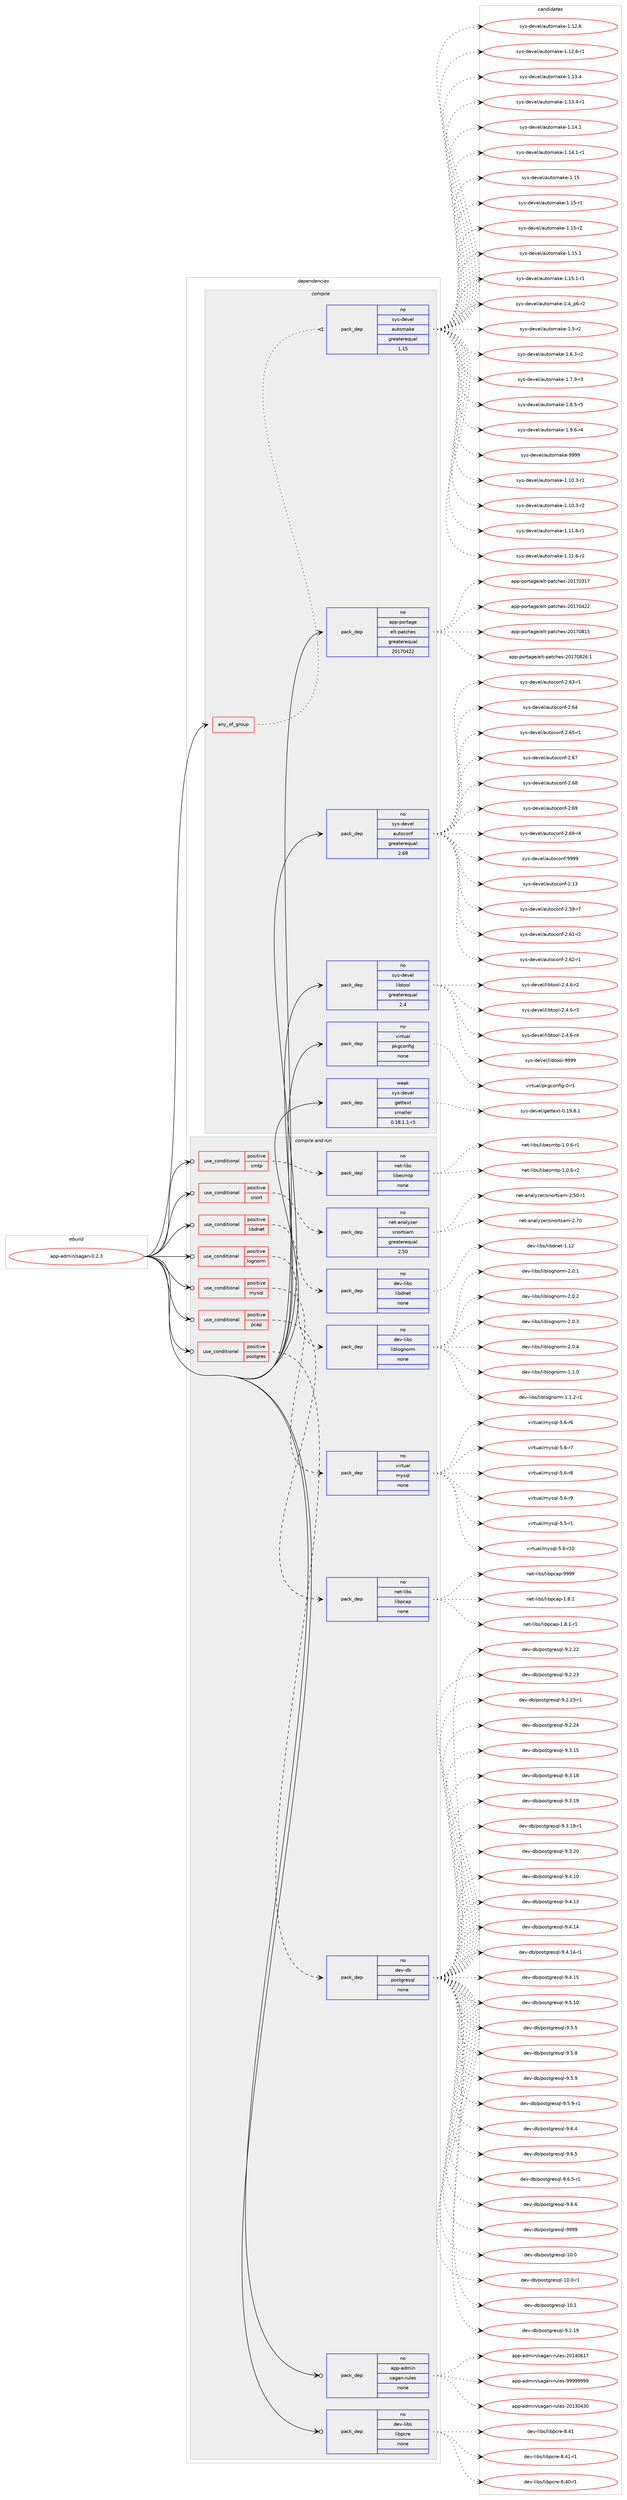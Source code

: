 digraph prolog {

# *************
# Graph options
# *************

newrank=true;
concentrate=true;
compound=true;
graph [rankdir=LR,fontname=Helvetica,fontsize=10,ranksep=1.5];#, ranksep=2.5, nodesep=0.2];
edge  [arrowhead=vee];
node  [fontname=Helvetica,fontsize=10];

# **********
# The ebuild
# **********

subgraph cluster_leftcol {
color=gray;
rank=same;
label=<<i>ebuild</i>>;
id [label="app-admin/sagan-0.2.3", color=red, width=4, href="../app-admin/sagan-0.2.3.svg"];
}

# ****************
# The dependencies
# ****************

subgraph cluster_midcol {
color=gray;
label=<<i>dependencies</i>>;
subgraph cluster_compile {
fillcolor="#eeeeee";
style=filled;
label=<<i>compile</i>>;
subgraph any103 {
dependency5911 [label=<<TABLE BORDER="0" CELLBORDER="1" CELLSPACING="0" CELLPADDING="4"><TR><TD CELLPADDING="10">any_of_group</TD></TR></TABLE>>, shape=none, color=red];subgraph pack4217 {
dependency5912 [label=<<TABLE BORDER="0" CELLBORDER="1" CELLSPACING="0" CELLPADDING="4" WIDTH="220"><TR><TD ROWSPAN="6" CELLPADDING="30">pack_dep</TD></TR><TR><TD WIDTH="110">no</TD></TR><TR><TD>sys-devel</TD></TR><TR><TD>automake</TD></TR><TR><TD>greaterequal</TD></TR><TR><TD>1.15</TD></TR></TABLE>>, shape=none, color=blue];
}
dependency5911:e -> dependency5912:w [weight=20,style="dotted",arrowhead="oinv"];
}
id:e -> dependency5911:w [weight=20,style="solid",arrowhead="vee"];
subgraph pack4218 {
dependency5913 [label=<<TABLE BORDER="0" CELLBORDER="1" CELLSPACING="0" CELLPADDING="4" WIDTH="220"><TR><TD ROWSPAN="6" CELLPADDING="30">pack_dep</TD></TR><TR><TD WIDTH="110">no</TD></TR><TR><TD>app-portage</TD></TR><TR><TD>elt-patches</TD></TR><TR><TD>greaterequal</TD></TR><TR><TD>20170422</TD></TR></TABLE>>, shape=none, color=blue];
}
id:e -> dependency5913:w [weight=20,style="solid",arrowhead="vee"];
subgraph pack4219 {
dependency5914 [label=<<TABLE BORDER="0" CELLBORDER="1" CELLSPACING="0" CELLPADDING="4" WIDTH="220"><TR><TD ROWSPAN="6" CELLPADDING="30">pack_dep</TD></TR><TR><TD WIDTH="110">no</TD></TR><TR><TD>sys-devel</TD></TR><TR><TD>autoconf</TD></TR><TR><TD>greaterequal</TD></TR><TR><TD>2.69</TD></TR></TABLE>>, shape=none, color=blue];
}
id:e -> dependency5914:w [weight=20,style="solid",arrowhead="vee"];
subgraph pack4220 {
dependency5915 [label=<<TABLE BORDER="0" CELLBORDER="1" CELLSPACING="0" CELLPADDING="4" WIDTH="220"><TR><TD ROWSPAN="6" CELLPADDING="30">pack_dep</TD></TR><TR><TD WIDTH="110">no</TD></TR><TR><TD>sys-devel</TD></TR><TR><TD>libtool</TD></TR><TR><TD>greaterequal</TD></TR><TR><TD>2.4</TD></TR></TABLE>>, shape=none, color=blue];
}
id:e -> dependency5915:w [weight=20,style="solid",arrowhead="vee"];
subgraph pack4221 {
dependency5916 [label=<<TABLE BORDER="0" CELLBORDER="1" CELLSPACING="0" CELLPADDING="4" WIDTH="220"><TR><TD ROWSPAN="6" CELLPADDING="30">pack_dep</TD></TR><TR><TD WIDTH="110">no</TD></TR><TR><TD>virtual</TD></TR><TR><TD>pkgconfig</TD></TR><TR><TD>none</TD></TR><TR><TD></TD></TR></TABLE>>, shape=none, color=blue];
}
id:e -> dependency5916:w [weight=20,style="solid",arrowhead="vee"];
subgraph pack4222 {
dependency5917 [label=<<TABLE BORDER="0" CELLBORDER="1" CELLSPACING="0" CELLPADDING="4" WIDTH="220"><TR><TD ROWSPAN="6" CELLPADDING="30">pack_dep</TD></TR><TR><TD WIDTH="110">weak</TD></TR><TR><TD>sys-devel</TD></TR><TR><TD>gettext</TD></TR><TR><TD>smaller</TD></TR><TR><TD>0.18.1.1-r3</TD></TR></TABLE>>, shape=none, color=blue];
}
id:e -> dependency5917:w [weight=20,style="solid",arrowhead="vee"];
}
subgraph cluster_compileandrun {
fillcolor="#eeeeee";
style=filled;
label=<<i>compile and run</i>>;
subgraph cond1587 {
dependency5918 [label=<<TABLE BORDER="0" CELLBORDER="1" CELLSPACING="0" CELLPADDING="4"><TR><TD ROWSPAN="3" CELLPADDING="10">use_conditional</TD></TR><TR><TD>positive</TD></TR><TR><TD>libdnet</TD></TR></TABLE>>, shape=none, color=red];
subgraph pack4223 {
dependency5919 [label=<<TABLE BORDER="0" CELLBORDER="1" CELLSPACING="0" CELLPADDING="4" WIDTH="220"><TR><TD ROWSPAN="6" CELLPADDING="30">pack_dep</TD></TR><TR><TD WIDTH="110">no</TD></TR><TR><TD>dev-libs</TD></TR><TR><TD>libdnet</TD></TR><TR><TD>none</TD></TR><TR><TD></TD></TR></TABLE>>, shape=none, color=blue];
}
dependency5918:e -> dependency5919:w [weight=20,style="dashed",arrowhead="vee"];
}
id:e -> dependency5918:w [weight=20,style="solid",arrowhead="odotvee"];
subgraph cond1588 {
dependency5920 [label=<<TABLE BORDER="0" CELLBORDER="1" CELLSPACING="0" CELLPADDING="4"><TR><TD ROWSPAN="3" CELLPADDING="10">use_conditional</TD></TR><TR><TD>positive</TD></TR><TR><TD>lognorm</TD></TR></TABLE>>, shape=none, color=red];
subgraph pack4224 {
dependency5921 [label=<<TABLE BORDER="0" CELLBORDER="1" CELLSPACING="0" CELLPADDING="4" WIDTH="220"><TR><TD ROWSPAN="6" CELLPADDING="30">pack_dep</TD></TR><TR><TD WIDTH="110">no</TD></TR><TR><TD>dev-libs</TD></TR><TR><TD>liblognorm</TD></TR><TR><TD>none</TD></TR><TR><TD></TD></TR></TABLE>>, shape=none, color=blue];
}
dependency5920:e -> dependency5921:w [weight=20,style="dashed",arrowhead="vee"];
}
id:e -> dependency5920:w [weight=20,style="solid",arrowhead="odotvee"];
subgraph cond1589 {
dependency5922 [label=<<TABLE BORDER="0" CELLBORDER="1" CELLSPACING="0" CELLPADDING="4"><TR><TD ROWSPAN="3" CELLPADDING="10">use_conditional</TD></TR><TR><TD>positive</TD></TR><TR><TD>mysql</TD></TR></TABLE>>, shape=none, color=red];
subgraph pack4225 {
dependency5923 [label=<<TABLE BORDER="0" CELLBORDER="1" CELLSPACING="0" CELLPADDING="4" WIDTH="220"><TR><TD ROWSPAN="6" CELLPADDING="30">pack_dep</TD></TR><TR><TD WIDTH="110">no</TD></TR><TR><TD>virtual</TD></TR><TR><TD>mysql</TD></TR><TR><TD>none</TD></TR><TR><TD></TD></TR></TABLE>>, shape=none, color=blue];
}
dependency5922:e -> dependency5923:w [weight=20,style="dashed",arrowhead="vee"];
}
id:e -> dependency5922:w [weight=20,style="solid",arrowhead="odotvee"];
subgraph cond1590 {
dependency5924 [label=<<TABLE BORDER="0" CELLBORDER="1" CELLSPACING="0" CELLPADDING="4"><TR><TD ROWSPAN="3" CELLPADDING="10">use_conditional</TD></TR><TR><TD>positive</TD></TR><TR><TD>pcap</TD></TR></TABLE>>, shape=none, color=red];
subgraph pack4226 {
dependency5925 [label=<<TABLE BORDER="0" CELLBORDER="1" CELLSPACING="0" CELLPADDING="4" WIDTH="220"><TR><TD ROWSPAN="6" CELLPADDING="30">pack_dep</TD></TR><TR><TD WIDTH="110">no</TD></TR><TR><TD>net-libs</TD></TR><TR><TD>libpcap</TD></TR><TR><TD>none</TD></TR><TR><TD></TD></TR></TABLE>>, shape=none, color=blue];
}
dependency5924:e -> dependency5925:w [weight=20,style="dashed",arrowhead="vee"];
}
id:e -> dependency5924:w [weight=20,style="solid",arrowhead="odotvee"];
subgraph cond1591 {
dependency5926 [label=<<TABLE BORDER="0" CELLBORDER="1" CELLSPACING="0" CELLPADDING="4"><TR><TD ROWSPAN="3" CELLPADDING="10">use_conditional</TD></TR><TR><TD>positive</TD></TR><TR><TD>postgres</TD></TR></TABLE>>, shape=none, color=red];
subgraph pack4227 {
dependency5927 [label=<<TABLE BORDER="0" CELLBORDER="1" CELLSPACING="0" CELLPADDING="4" WIDTH="220"><TR><TD ROWSPAN="6" CELLPADDING="30">pack_dep</TD></TR><TR><TD WIDTH="110">no</TD></TR><TR><TD>dev-db</TD></TR><TR><TD>postgresql</TD></TR><TR><TD>none</TD></TR><TR><TD></TD></TR></TABLE>>, shape=none, color=blue];
}
dependency5926:e -> dependency5927:w [weight=20,style="dashed",arrowhead="vee"];
}
id:e -> dependency5926:w [weight=20,style="solid",arrowhead="odotvee"];
subgraph cond1592 {
dependency5928 [label=<<TABLE BORDER="0" CELLBORDER="1" CELLSPACING="0" CELLPADDING="4"><TR><TD ROWSPAN="3" CELLPADDING="10">use_conditional</TD></TR><TR><TD>positive</TD></TR><TR><TD>smtp</TD></TR></TABLE>>, shape=none, color=red];
subgraph pack4228 {
dependency5929 [label=<<TABLE BORDER="0" CELLBORDER="1" CELLSPACING="0" CELLPADDING="4" WIDTH="220"><TR><TD ROWSPAN="6" CELLPADDING="30">pack_dep</TD></TR><TR><TD WIDTH="110">no</TD></TR><TR><TD>net-libs</TD></TR><TR><TD>libesmtp</TD></TR><TR><TD>none</TD></TR><TR><TD></TD></TR></TABLE>>, shape=none, color=blue];
}
dependency5928:e -> dependency5929:w [weight=20,style="dashed",arrowhead="vee"];
}
id:e -> dependency5928:w [weight=20,style="solid",arrowhead="odotvee"];
subgraph cond1593 {
dependency5930 [label=<<TABLE BORDER="0" CELLBORDER="1" CELLSPACING="0" CELLPADDING="4"><TR><TD ROWSPAN="3" CELLPADDING="10">use_conditional</TD></TR><TR><TD>positive</TD></TR><TR><TD>snort</TD></TR></TABLE>>, shape=none, color=red];
subgraph pack4229 {
dependency5931 [label=<<TABLE BORDER="0" CELLBORDER="1" CELLSPACING="0" CELLPADDING="4" WIDTH="220"><TR><TD ROWSPAN="6" CELLPADDING="30">pack_dep</TD></TR><TR><TD WIDTH="110">no</TD></TR><TR><TD>net-analyzer</TD></TR><TR><TD>snortsam</TD></TR><TR><TD>greaterequal</TD></TR><TR><TD>2.50</TD></TR></TABLE>>, shape=none, color=blue];
}
dependency5930:e -> dependency5931:w [weight=20,style="dashed",arrowhead="vee"];
}
id:e -> dependency5930:w [weight=20,style="solid",arrowhead="odotvee"];
subgraph pack4230 {
dependency5932 [label=<<TABLE BORDER="0" CELLBORDER="1" CELLSPACING="0" CELLPADDING="4" WIDTH="220"><TR><TD ROWSPAN="6" CELLPADDING="30">pack_dep</TD></TR><TR><TD WIDTH="110">no</TD></TR><TR><TD>app-admin</TD></TR><TR><TD>sagan-rules</TD></TR><TR><TD>none</TD></TR><TR><TD></TD></TR></TABLE>>, shape=none, color=blue];
}
id:e -> dependency5932:w [weight=20,style="solid",arrowhead="odotvee"];
subgraph pack4231 {
dependency5933 [label=<<TABLE BORDER="0" CELLBORDER="1" CELLSPACING="0" CELLPADDING="4" WIDTH="220"><TR><TD ROWSPAN="6" CELLPADDING="30">pack_dep</TD></TR><TR><TD WIDTH="110">no</TD></TR><TR><TD>dev-libs</TD></TR><TR><TD>libpcre</TD></TR><TR><TD>none</TD></TR><TR><TD></TD></TR></TABLE>>, shape=none, color=blue];
}
id:e -> dependency5933:w [weight=20,style="solid",arrowhead="odotvee"];
}
subgraph cluster_run {
fillcolor="#eeeeee";
style=filled;
label=<<i>run</i>>;
}
}

# **************
# The candidates
# **************

subgraph cluster_choices {
rank=same;
color=gray;
label=<<i>candidates</i>>;

subgraph choice4217 {
color=black;
nodesep=1;
choice11512111545100101118101108479711711611110997107101454946494846514511449 [label="sys-devel/automake-1.10.3-r1", color=red, width=4,href="../sys-devel/automake-1.10.3-r1.svg"];
choice11512111545100101118101108479711711611110997107101454946494846514511450 [label="sys-devel/automake-1.10.3-r2", color=red, width=4,href="../sys-devel/automake-1.10.3-r2.svg"];
choice11512111545100101118101108479711711611110997107101454946494946544511449 [label="sys-devel/automake-1.11.6-r1", color=red, width=4,href="../sys-devel/automake-1.11.6-r1.svg"];
choice11512111545100101118101108479711711611110997107101454946494946544511450 [label="sys-devel/automake-1.11.6-r2", color=red, width=4,href="../sys-devel/automake-1.11.6-r2.svg"];
choice1151211154510010111810110847971171161111099710710145494649504654 [label="sys-devel/automake-1.12.6", color=red, width=4,href="../sys-devel/automake-1.12.6.svg"];
choice11512111545100101118101108479711711611110997107101454946495046544511449 [label="sys-devel/automake-1.12.6-r1", color=red, width=4,href="../sys-devel/automake-1.12.6-r1.svg"];
choice1151211154510010111810110847971171161111099710710145494649514652 [label="sys-devel/automake-1.13.4", color=red, width=4,href="../sys-devel/automake-1.13.4.svg"];
choice11512111545100101118101108479711711611110997107101454946495146524511449 [label="sys-devel/automake-1.13.4-r1", color=red, width=4,href="../sys-devel/automake-1.13.4-r1.svg"];
choice1151211154510010111810110847971171161111099710710145494649524649 [label="sys-devel/automake-1.14.1", color=red, width=4,href="../sys-devel/automake-1.14.1.svg"];
choice11512111545100101118101108479711711611110997107101454946495246494511449 [label="sys-devel/automake-1.14.1-r1", color=red, width=4,href="../sys-devel/automake-1.14.1-r1.svg"];
choice115121115451001011181011084797117116111109971071014549464953 [label="sys-devel/automake-1.15", color=red, width=4,href="../sys-devel/automake-1.15.svg"];
choice1151211154510010111810110847971171161111099710710145494649534511449 [label="sys-devel/automake-1.15-r1", color=red, width=4,href="../sys-devel/automake-1.15-r1.svg"];
choice1151211154510010111810110847971171161111099710710145494649534511450 [label="sys-devel/automake-1.15-r2", color=red, width=4,href="../sys-devel/automake-1.15-r2.svg"];
choice1151211154510010111810110847971171161111099710710145494649534649 [label="sys-devel/automake-1.15.1", color=red, width=4,href="../sys-devel/automake-1.15.1.svg"];
choice11512111545100101118101108479711711611110997107101454946495346494511449 [label="sys-devel/automake-1.15.1-r1", color=red, width=4,href="../sys-devel/automake-1.15.1-r1.svg"];
choice115121115451001011181011084797117116111109971071014549465295112544511450 [label="sys-devel/automake-1.4_p6-r2", color=red, width=4,href="../sys-devel/automake-1.4_p6-r2.svg"];
choice11512111545100101118101108479711711611110997107101454946534511450 [label="sys-devel/automake-1.5-r2", color=red, width=4,href="../sys-devel/automake-1.5-r2.svg"];
choice115121115451001011181011084797117116111109971071014549465446514511450 [label="sys-devel/automake-1.6.3-r2", color=red, width=4,href="../sys-devel/automake-1.6.3-r2.svg"];
choice115121115451001011181011084797117116111109971071014549465546574511451 [label="sys-devel/automake-1.7.9-r3", color=red, width=4,href="../sys-devel/automake-1.7.9-r3.svg"];
choice115121115451001011181011084797117116111109971071014549465646534511453 [label="sys-devel/automake-1.8.5-r5", color=red, width=4,href="../sys-devel/automake-1.8.5-r5.svg"];
choice115121115451001011181011084797117116111109971071014549465746544511452 [label="sys-devel/automake-1.9.6-r4", color=red, width=4,href="../sys-devel/automake-1.9.6-r4.svg"];
choice115121115451001011181011084797117116111109971071014557575757 [label="sys-devel/automake-9999", color=red, width=4,href="../sys-devel/automake-9999.svg"];
dependency5912:e -> choice11512111545100101118101108479711711611110997107101454946494846514511449:w [style=dotted,weight="100"];
dependency5912:e -> choice11512111545100101118101108479711711611110997107101454946494846514511450:w [style=dotted,weight="100"];
dependency5912:e -> choice11512111545100101118101108479711711611110997107101454946494946544511449:w [style=dotted,weight="100"];
dependency5912:e -> choice11512111545100101118101108479711711611110997107101454946494946544511450:w [style=dotted,weight="100"];
dependency5912:e -> choice1151211154510010111810110847971171161111099710710145494649504654:w [style=dotted,weight="100"];
dependency5912:e -> choice11512111545100101118101108479711711611110997107101454946495046544511449:w [style=dotted,weight="100"];
dependency5912:e -> choice1151211154510010111810110847971171161111099710710145494649514652:w [style=dotted,weight="100"];
dependency5912:e -> choice11512111545100101118101108479711711611110997107101454946495146524511449:w [style=dotted,weight="100"];
dependency5912:e -> choice1151211154510010111810110847971171161111099710710145494649524649:w [style=dotted,weight="100"];
dependency5912:e -> choice11512111545100101118101108479711711611110997107101454946495246494511449:w [style=dotted,weight="100"];
dependency5912:e -> choice115121115451001011181011084797117116111109971071014549464953:w [style=dotted,weight="100"];
dependency5912:e -> choice1151211154510010111810110847971171161111099710710145494649534511449:w [style=dotted,weight="100"];
dependency5912:e -> choice1151211154510010111810110847971171161111099710710145494649534511450:w [style=dotted,weight="100"];
dependency5912:e -> choice1151211154510010111810110847971171161111099710710145494649534649:w [style=dotted,weight="100"];
dependency5912:e -> choice11512111545100101118101108479711711611110997107101454946495346494511449:w [style=dotted,weight="100"];
dependency5912:e -> choice115121115451001011181011084797117116111109971071014549465295112544511450:w [style=dotted,weight="100"];
dependency5912:e -> choice11512111545100101118101108479711711611110997107101454946534511450:w [style=dotted,weight="100"];
dependency5912:e -> choice115121115451001011181011084797117116111109971071014549465446514511450:w [style=dotted,weight="100"];
dependency5912:e -> choice115121115451001011181011084797117116111109971071014549465546574511451:w [style=dotted,weight="100"];
dependency5912:e -> choice115121115451001011181011084797117116111109971071014549465646534511453:w [style=dotted,weight="100"];
dependency5912:e -> choice115121115451001011181011084797117116111109971071014549465746544511452:w [style=dotted,weight="100"];
dependency5912:e -> choice115121115451001011181011084797117116111109971071014557575757:w [style=dotted,weight="100"];
}
subgraph choice4218 {
color=black;
nodesep=1;
choice97112112451121111141169710310147101108116451129711699104101115455048495548514955 [label="app-portage/elt-patches-20170317", color=red, width=4,href="../app-portage/elt-patches-20170317.svg"];
choice97112112451121111141169710310147101108116451129711699104101115455048495548525050 [label="app-portage/elt-patches-20170422", color=red, width=4,href="../app-portage/elt-patches-20170422.svg"];
choice97112112451121111141169710310147101108116451129711699104101115455048495548564953 [label="app-portage/elt-patches-20170815", color=red, width=4,href="../app-portage/elt-patches-20170815.svg"];
choice971121124511211111411697103101471011081164511297116991041011154550484955485650544649 [label="app-portage/elt-patches-20170826.1", color=red, width=4,href="../app-portage/elt-patches-20170826.1.svg"];
dependency5913:e -> choice97112112451121111141169710310147101108116451129711699104101115455048495548514955:w [style=dotted,weight="100"];
dependency5913:e -> choice97112112451121111141169710310147101108116451129711699104101115455048495548525050:w [style=dotted,weight="100"];
dependency5913:e -> choice97112112451121111141169710310147101108116451129711699104101115455048495548564953:w [style=dotted,weight="100"];
dependency5913:e -> choice971121124511211111411697103101471011081164511297116991041011154550484955485650544649:w [style=dotted,weight="100"];
}
subgraph choice4219 {
color=black;
nodesep=1;
choice115121115451001011181011084797117116111991111101024550464951 [label="sys-devel/autoconf-2.13", color=red, width=4,href="../sys-devel/autoconf-2.13.svg"];
choice1151211154510010111810110847971171161119911111010245504653574511455 [label="sys-devel/autoconf-2.59-r7", color=red, width=4,href="../sys-devel/autoconf-2.59-r7.svg"];
choice1151211154510010111810110847971171161119911111010245504654494511450 [label="sys-devel/autoconf-2.61-r2", color=red, width=4,href="../sys-devel/autoconf-2.61-r2.svg"];
choice1151211154510010111810110847971171161119911111010245504654504511449 [label="sys-devel/autoconf-2.62-r1", color=red, width=4,href="../sys-devel/autoconf-2.62-r1.svg"];
choice1151211154510010111810110847971171161119911111010245504654514511449 [label="sys-devel/autoconf-2.63-r1", color=red, width=4,href="../sys-devel/autoconf-2.63-r1.svg"];
choice115121115451001011181011084797117116111991111101024550465452 [label="sys-devel/autoconf-2.64", color=red, width=4,href="../sys-devel/autoconf-2.64.svg"];
choice1151211154510010111810110847971171161119911111010245504654534511449 [label="sys-devel/autoconf-2.65-r1", color=red, width=4,href="../sys-devel/autoconf-2.65-r1.svg"];
choice115121115451001011181011084797117116111991111101024550465455 [label="sys-devel/autoconf-2.67", color=red, width=4,href="../sys-devel/autoconf-2.67.svg"];
choice115121115451001011181011084797117116111991111101024550465456 [label="sys-devel/autoconf-2.68", color=red, width=4,href="../sys-devel/autoconf-2.68.svg"];
choice115121115451001011181011084797117116111991111101024550465457 [label="sys-devel/autoconf-2.69", color=red, width=4,href="../sys-devel/autoconf-2.69.svg"];
choice1151211154510010111810110847971171161119911111010245504654574511452 [label="sys-devel/autoconf-2.69-r4", color=red, width=4,href="../sys-devel/autoconf-2.69-r4.svg"];
choice115121115451001011181011084797117116111991111101024557575757 [label="sys-devel/autoconf-9999", color=red, width=4,href="../sys-devel/autoconf-9999.svg"];
dependency5914:e -> choice115121115451001011181011084797117116111991111101024550464951:w [style=dotted,weight="100"];
dependency5914:e -> choice1151211154510010111810110847971171161119911111010245504653574511455:w [style=dotted,weight="100"];
dependency5914:e -> choice1151211154510010111810110847971171161119911111010245504654494511450:w [style=dotted,weight="100"];
dependency5914:e -> choice1151211154510010111810110847971171161119911111010245504654504511449:w [style=dotted,weight="100"];
dependency5914:e -> choice1151211154510010111810110847971171161119911111010245504654514511449:w [style=dotted,weight="100"];
dependency5914:e -> choice115121115451001011181011084797117116111991111101024550465452:w [style=dotted,weight="100"];
dependency5914:e -> choice1151211154510010111810110847971171161119911111010245504654534511449:w [style=dotted,weight="100"];
dependency5914:e -> choice115121115451001011181011084797117116111991111101024550465455:w [style=dotted,weight="100"];
dependency5914:e -> choice115121115451001011181011084797117116111991111101024550465456:w [style=dotted,weight="100"];
dependency5914:e -> choice115121115451001011181011084797117116111991111101024550465457:w [style=dotted,weight="100"];
dependency5914:e -> choice1151211154510010111810110847971171161119911111010245504654574511452:w [style=dotted,weight="100"];
dependency5914:e -> choice115121115451001011181011084797117116111991111101024557575757:w [style=dotted,weight="100"];
}
subgraph choice4220 {
color=black;
nodesep=1;
choice1151211154510010111810110847108105981161111111084550465246544511450 [label="sys-devel/libtool-2.4.6-r2", color=red, width=4,href="../sys-devel/libtool-2.4.6-r2.svg"];
choice1151211154510010111810110847108105981161111111084550465246544511451 [label="sys-devel/libtool-2.4.6-r3", color=red, width=4,href="../sys-devel/libtool-2.4.6-r3.svg"];
choice1151211154510010111810110847108105981161111111084550465246544511452 [label="sys-devel/libtool-2.4.6-r4", color=red, width=4,href="../sys-devel/libtool-2.4.6-r4.svg"];
choice1151211154510010111810110847108105981161111111084557575757 [label="sys-devel/libtool-9999", color=red, width=4,href="../sys-devel/libtool-9999.svg"];
dependency5915:e -> choice1151211154510010111810110847108105981161111111084550465246544511450:w [style=dotted,weight="100"];
dependency5915:e -> choice1151211154510010111810110847108105981161111111084550465246544511451:w [style=dotted,weight="100"];
dependency5915:e -> choice1151211154510010111810110847108105981161111111084550465246544511452:w [style=dotted,weight="100"];
dependency5915:e -> choice1151211154510010111810110847108105981161111111084557575757:w [style=dotted,weight="100"];
}
subgraph choice4221 {
color=black;
nodesep=1;
choice11810511411611797108471121071039911111010210510345484511449 [label="virtual/pkgconfig-0-r1", color=red, width=4,href="../virtual/pkgconfig-0-r1.svg"];
dependency5916:e -> choice11810511411611797108471121071039911111010210510345484511449:w [style=dotted,weight="100"];
}
subgraph choice4222 {
color=black;
nodesep=1;
choice1151211154510010111810110847103101116116101120116454846495746564649 [label="sys-devel/gettext-0.19.8.1", color=red, width=4,href="../sys-devel/gettext-0.19.8.1.svg"];
dependency5917:e -> choice1151211154510010111810110847103101116116101120116454846495746564649:w [style=dotted,weight="100"];
}
subgraph choice4223 {
color=black;
nodesep=1;
choice100101118451081059811547108105981001101011164549464950 [label="dev-libs/libdnet-1.12", color=red, width=4,href="../dev-libs/libdnet-1.12.svg"];
dependency5919:e -> choice100101118451081059811547108105981001101011164549464950:w [style=dotted,weight="100"];
}
subgraph choice4224 {
color=black;
nodesep=1;
choice10010111845108105981154710810598108111103110111114109454946494648 [label="dev-libs/liblognorm-1.1.0", color=red, width=4,href="../dev-libs/liblognorm-1.1.0.svg"];
choice100101118451081059811547108105981081111031101111141094549464946504511449 [label="dev-libs/liblognorm-1.1.2-r1", color=red, width=4,href="../dev-libs/liblognorm-1.1.2-r1.svg"];
choice10010111845108105981154710810598108111103110111114109455046484649 [label="dev-libs/liblognorm-2.0.1", color=red, width=4,href="../dev-libs/liblognorm-2.0.1.svg"];
choice10010111845108105981154710810598108111103110111114109455046484650 [label="dev-libs/liblognorm-2.0.2", color=red, width=4,href="../dev-libs/liblognorm-2.0.2.svg"];
choice10010111845108105981154710810598108111103110111114109455046484651 [label="dev-libs/liblognorm-2.0.3", color=red, width=4,href="../dev-libs/liblognorm-2.0.3.svg"];
choice10010111845108105981154710810598108111103110111114109455046484652 [label="dev-libs/liblognorm-2.0.4", color=red, width=4,href="../dev-libs/liblognorm-2.0.4.svg"];
dependency5921:e -> choice10010111845108105981154710810598108111103110111114109454946494648:w [style=dotted,weight="100"];
dependency5921:e -> choice100101118451081059811547108105981081111031101111141094549464946504511449:w [style=dotted,weight="100"];
dependency5921:e -> choice10010111845108105981154710810598108111103110111114109455046484649:w [style=dotted,weight="100"];
dependency5921:e -> choice10010111845108105981154710810598108111103110111114109455046484650:w [style=dotted,weight="100"];
dependency5921:e -> choice10010111845108105981154710810598108111103110111114109455046484651:w [style=dotted,weight="100"];
dependency5921:e -> choice10010111845108105981154710810598108111103110111114109455046484652:w [style=dotted,weight="100"];
}
subgraph choice4225 {
color=black;
nodesep=1;
choice1181051141161179710847109121115113108455346534511449 [label="virtual/mysql-5.5-r1", color=red, width=4,href="../virtual/mysql-5.5-r1.svg"];
choice118105114116117971084710912111511310845534654451144948 [label="virtual/mysql-5.6-r10", color=red, width=4,href="../virtual/mysql-5.6-r10.svg"];
choice1181051141161179710847109121115113108455346544511454 [label="virtual/mysql-5.6-r6", color=red, width=4,href="../virtual/mysql-5.6-r6.svg"];
choice1181051141161179710847109121115113108455346544511455 [label="virtual/mysql-5.6-r7", color=red, width=4,href="../virtual/mysql-5.6-r7.svg"];
choice1181051141161179710847109121115113108455346544511456 [label="virtual/mysql-5.6-r8", color=red, width=4,href="../virtual/mysql-5.6-r8.svg"];
choice1181051141161179710847109121115113108455346544511457 [label="virtual/mysql-5.6-r9", color=red, width=4,href="../virtual/mysql-5.6-r9.svg"];
dependency5923:e -> choice1181051141161179710847109121115113108455346534511449:w [style=dotted,weight="100"];
dependency5923:e -> choice118105114116117971084710912111511310845534654451144948:w [style=dotted,weight="100"];
dependency5923:e -> choice1181051141161179710847109121115113108455346544511454:w [style=dotted,weight="100"];
dependency5923:e -> choice1181051141161179710847109121115113108455346544511455:w [style=dotted,weight="100"];
dependency5923:e -> choice1181051141161179710847109121115113108455346544511456:w [style=dotted,weight="100"];
dependency5923:e -> choice1181051141161179710847109121115113108455346544511457:w [style=dotted,weight="100"];
}
subgraph choice4226 {
color=black;
nodesep=1;
choice110101116451081059811547108105981129997112454946564649 [label="net-libs/libpcap-1.8.1", color=red, width=4,href="../net-libs/libpcap-1.8.1.svg"];
choice1101011164510810598115471081059811299971124549465646494511449 [label="net-libs/libpcap-1.8.1-r1", color=red, width=4,href="../net-libs/libpcap-1.8.1-r1.svg"];
choice1101011164510810598115471081059811299971124557575757 [label="net-libs/libpcap-9999", color=red, width=4,href="../net-libs/libpcap-9999.svg"];
dependency5925:e -> choice110101116451081059811547108105981129997112454946564649:w [style=dotted,weight="100"];
dependency5925:e -> choice1101011164510810598115471081059811299971124549465646494511449:w [style=dotted,weight="100"];
dependency5925:e -> choice1101011164510810598115471081059811299971124557575757:w [style=dotted,weight="100"];
}
subgraph choice4227 {
color=black;
nodesep=1;
choice1001011184510098471121111151161031141011151131084549484648 [label="dev-db/postgresql-10.0", color=red, width=4,href="../dev-db/postgresql-10.0.svg"];
choice10010111845100984711211111511610311410111511310845494846484511449 [label="dev-db/postgresql-10.0-r1", color=red, width=4,href="../dev-db/postgresql-10.0-r1.svg"];
choice1001011184510098471121111151161031141011151131084549484649 [label="dev-db/postgresql-10.1", color=red, width=4,href="../dev-db/postgresql-10.1.svg"];
choice10010111845100984711211111511610311410111511310845574650464957 [label="dev-db/postgresql-9.2.19", color=red, width=4,href="../dev-db/postgresql-9.2.19.svg"];
choice10010111845100984711211111511610311410111511310845574650465050 [label="dev-db/postgresql-9.2.22", color=red, width=4,href="../dev-db/postgresql-9.2.22.svg"];
choice10010111845100984711211111511610311410111511310845574650465051 [label="dev-db/postgresql-9.2.23", color=red, width=4,href="../dev-db/postgresql-9.2.23.svg"];
choice100101118451009847112111115116103114101115113108455746504650514511449 [label="dev-db/postgresql-9.2.23-r1", color=red, width=4,href="../dev-db/postgresql-9.2.23-r1.svg"];
choice10010111845100984711211111511610311410111511310845574650465052 [label="dev-db/postgresql-9.2.24", color=red, width=4,href="../dev-db/postgresql-9.2.24.svg"];
choice10010111845100984711211111511610311410111511310845574651464953 [label="dev-db/postgresql-9.3.15", color=red, width=4,href="../dev-db/postgresql-9.3.15.svg"];
choice10010111845100984711211111511610311410111511310845574651464956 [label="dev-db/postgresql-9.3.18", color=red, width=4,href="../dev-db/postgresql-9.3.18.svg"];
choice10010111845100984711211111511610311410111511310845574651464957 [label="dev-db/postgresql-9.3.19", color=red, width=4,href="../dev-db/postgresql-9.3.19.svg"];
choice100101118451009847112111115116103114101115113108455746514649574511449 [label="dev-db/postgresql-9.3.19-r1", color=red, width=4,href="../dev-db/postgresql-9.3.19-r1.svg"];
choice10010111845100984711211111511610311410111511310845574651465048 [label="dev-db/postgresql-9.3.20", color=red, width=4,href="../dev-db/postgresql-9.3.20.svg"];
choice10010111845100984711211111511610311410111511310845574652464948 [label="dev-db/postgresql-9.4.10", color=red, width=4,href="../dev-db/postgresql-9.4.10.svg"];
choice10010111845100984711211111511610311410111511310845574652464951 [label="dev-db/postgresql-9.4.13", color=red, width=4,href="../dev-db/postgresql-9.4.13.svg"];
choice10010111845100984711211111511610311410111511310845574652464952 [label="dev-db/postgresql-9.4.14", color=red, width=4,href="../dev-db/postgresql-9.4.14.svg"];
choice100101118451009847112111115116103114101115113108455746524649524511449 [label="dev-db/postgresql-9.4.14-r1", color=red, width=4,href="../dev-db/postgresql-9.4.14-r1.svg"];
choice10010111845100984711211111511610311410111511310845574652464953 [label="dev-db/postgresql-9.4.15", color=red, width=4,href="../dev-db/postgresql-9.4.15.svg"];
choice10010111845100984711211111511610311410111511310845574653464948 [label="dev-db/postgresql-9.5.10", color=red, width=4,href="../dev-db/postgresql-9.5.10.svg"];
choice100101118451009847112111115116103114101115113108455746534653 [label="dev-db/postgresql-9.5.5", color=red, width=4,href="../dev-db/postgresql-9.5.5.svg"];
choice100101118451009847112111115116103114101115113108455746534656 [label="dev-db/postgresql-9.5.8", color=red, width=4,href="../dev-db/postgresql-9.5.8.svg"];
choice100101118451009847112111115116103114101115113108455746534657 [label="dev-db/postgresql-9.5.9", color=red, width=4,href="../dev-db/postgresql-9.5.9.svg"];
choice1001011184510098471121111151161031141011151131084557465346574511449 [label="dev-db/postgresql-9.5.9-r1", color=red, width=4,href="../dev-db/postgresql-9.5.9-r1.svg"];
choice100101118451009847112111115116103114101115113108455746544652 [label="dev-db/postgresql-9.6.4", color=red, width=4,href="../dev-db/postgresql-9.6.4.svg"];
choice100101118451009847112111115116103114101115113108455746544653 [label="dev-db/postgresql-9.6.5", color=red, width=4,href="../dev-db/postgresql-9.6.5.svg"];
choice1001011184510098471121111151161031141011151131084557465446534511449 [label="dev-db/postgresql-9.6.5-r1", color=red, width=4,href="../dev-db/postgresql-9.6.5-r1.svg"];
choice100101118451009847112111115116103114101115113108455746544654 [label="dev-db/postgresql-9.6.6", color=red, width=4,href="../dev-db/postgresql-9.6.6.svg"];
choice1001011184510098471121111151161031141011151131084557575757 [label="dev-db/postgresql-9999", color=red, width=4,href="../dev-db/postgresql-9999.svg"];
dependency5927:e -> choice1001011184510098471121111151161031141011151131084549484648:w [style=dotted,weight="100"];
dependency5927:e -> choice10010111845100984711211111511610311410111511310845494846484511449:w [style=dotted,weight="100"];
dependency5927:e -> choice1001011184510098471121111151161031141011151131084549484649:w [style=dotted,weight="100"];
dependency5927:e -> choice10010111845100984711211111511610311410111511310845574650464957:w [style=dotted,weight="100"];
dependency5927:e -> choice10010111845100984711211111511610311410111511310845574650465050:w [style=dotted,weight="100"];
dependency5927:e -> choice10010111845100984711211111511610311410111511310845574650465051:w [style=dotted,weight="100"];
dependency5927:e -> choice100101118451009847112111115116103114101115113108455746504650514511449:w [style=dotted,weight="100"];
dependency5927:e -> choice10010111845100984711211111511610311410111511310845574650465052:w [style=dotted,weight="100"];
dependency5927:e -> choice10010111845100984711211111511610311410111511310845574651464953:w [style=dotted,weight="100"];
dependency5927:e -> choice10010111845100984711211111511610311410111511310845574651464956:w [style=dotted,weight="100"];
dependency5927:e -> choice10010111845100984711211111511610311410111511310845574651464957:w [style=dotted,weight="100"];
dependency5927:e -> choice100101118451009847112111115116103114101115113108455746514649574511449:w [style=dotted,weight="100"];
dependency5927:e -> choice10010111845100984711211111511610311410111511310845574651465048:w [style=dotted,weight="100"];
dependency5927:e -> choice10010111845100984711211111511610311410111511310845574652464948:w [style=dotted,weight="100"];
dependency5927:e -> choice10010111845100984711211111511610311410111511310845574652464951:w [style=dotted,weight="100"];
dependency5927:e -> choice10010111845100984711211111511610311410111511310845574652464952:w [style=dotted,weight="100"];
dependency5927:e -> choice100101118451009847112111115116103114101115113108455746524649524511449:w [style=dotted,weight="100"];
dependency5927:e -> choice10010111845100984711211111511610311410111511310845574652464953:w [style=dotted,weight="100"];
dependency5927:e -> choice10010111845100984711211111511610311410111511310845574653464948:w [style=dotted,weight="100"];
dependency5927:e -> choice100101118451009847112111115116103114101115113108455746534653:w [style=dotted,weight="100"];
dependency5927:e -> choice100101118451009847112111115116103114101115113108455746534656:w [style=dotted,weight="100"];
dependency5927:e -> choice100101118451009847112111115116103114101115113108455746534657:w [style=dotted,weight="100"];
dependency5927:e -> choice1001011184510098471121111151161031141011151131084557465346574511449:w [style=dotted,weight="100"];
dependency5927:e -> choice100101118451009847112111115116103114101115113108455746544652:w [style=dotted,weight="100"];
dependency5927:e -> choice100101118451009847112111115116103114101115113108455746544653:w [style=dotted,weight="100"];
dependency5927:e -> choice1001011184510098471121111151161031141011151131084557465446534511449:w [style=dotted,weight="100"];
dependency5927:e -> choice100101118451009847112111115116103114101115113108455746544654:w [style=dotted,weight="100"];
dependency5927:e -> choice1001011184510098471121111151161031141011151131084557575757:w [style=dotted,weight="100"];
}
subgraph choice4228 {
color=black;
nodesep=1;
choice110101116451081059811547108105981011151091161124549464846544511449 [label="net-libs/libesmtp-1.0.6-r1", color=red, width=4,href="../net-libs/libesmtp-1.0.6-r1.svg"];
choice110101116451081059811547108105981011151091161124549464846544511450 [label="net-libs/libesmtp-1.0.6-r2", color=red, width=4,href="../net-libs/libesmtp-1.0.6-r2.svg"];
dependency5929:e -> choice110101116451081059811547108105981011151091161124549464846544511449:w [style=dotted,weight="100"];
dependency5929:e -> choice110101116451081059811547108105981011151091161124549464846544511450:w [style=dotted,weight="100"];
}
subgraph choice4229 {
color=black;
nodesep=1;
choice110101116459711097108121122101114471151101111141161159710945504653484511449 [label="net-analyzer/snortsam-2.50-r1", color=red, width=4,href="../net-analyzer/snortsam-2.50-r1.svg"];
choice11010111645971109710812112210111447115110111114116115971094550465548 [label="net-analyzer/snortsam-2.70", color=red, width=4,href="../net-analyzer/snortsam-2.70.svg"];
dependency5931:e -> choice110101116459711097108121122101114471151101111141161159710945504653484511449:w [style=dotted,weight="100"];
dependency5931:e -> choice11010111645971109710812112210111447115110111114116115971094550465548:w [style=dotted,weight="100"];
}
subgraph choice4230 {
color=black;
nodesep=1;
choice97112112459710010910511047115971039711045114117108101115455048495148525148 [label="app-admin/sagan-rules-20130430", color=red, width=4,href="../app-admin/sagan-rules-20130430.svg"];
choice97112112459710010910511047115971039711045114117108101115455048495248544955 [label="app-admin/sagan-rules-20140617", color=red, width=4,href="../app-admin/sagan-rules-20140617.svg"];
choice97112112459710010910511047115971039711045114117108101115455757575757575757 [label="app-admin/sagan-rules-99999999", color=red, width=4,href="../app-admin/sagan-rules-99999999.svg"];
dependency5932:e -> choice97112112459710010910511047115971039711045114117108101115455048495148525148:w [style=dotted,weight="100"];
dependency5932:e -> choice97112112459710010910511047115971039711045114117108101115455048495248544955:w [style=dotted,weight="100"];
dependency5932:e -> choice97112112459710010910511047115971039711045114117108101115455757575757575757:w [style=dotted,weight="100"];
}
subgraph choice4231 {
color=black;
nodesep=1;
choice100101118451081059811547108105981129911410145564652484511449 [label="dev-libs/libpcre-8.40-r1", color=red, width=4,href="../dev-libs/libpcre-8.40-r1.svg"];
choice10010111845108105981154710810598112991141014556465249 [label="dev-libs/libpcre-8.41", color=red, width=4,href="../dev-libs/libpcre-8.41.svg"];
choice100101118451081059811547108105981129911410145564652494511449 [label="dev-libs/libpcre-8.41-r1", color=red, width=4,href="../dev-libs/libpcre-8.41-r1.svg"];
dependency5933:e -> choice100101118451081059811547108105981129911410145564652484511449:w [style=dotted,weight="100"];
dependency5933:e -> choice10010111845108105981154710810598112991141014556465249:w [style=dotted,weight="100"];
dependency5933:e -> choice100101118451081059811547108105981129911410145564652494511449:w [style=dotted,weight="100"];
}
}

}

